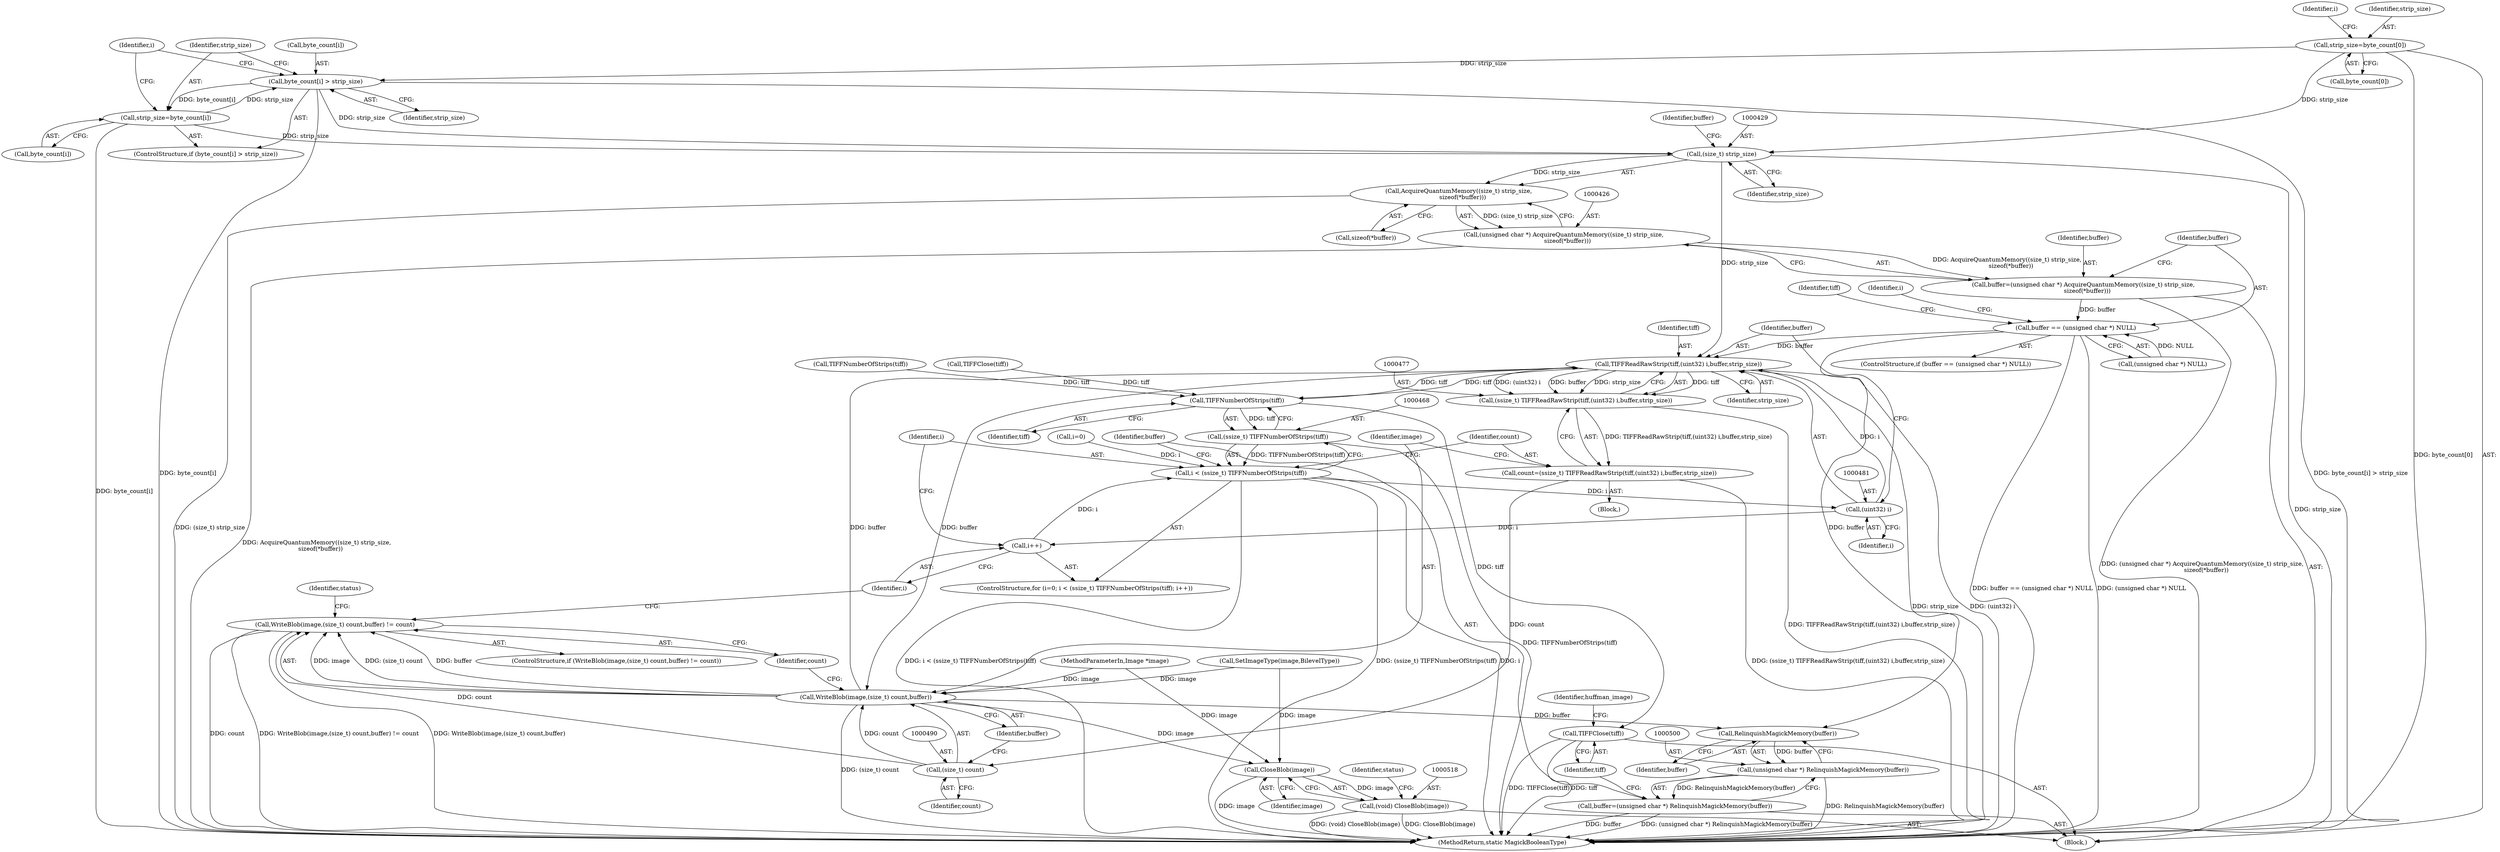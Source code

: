 digraph "0_ImageMagick_10b3823a7619ed22d42764733eb052c4159bc8c1_3@array" {
"1000413" [label="(Call,byte_count[i] > strip_size)"];
"1000395" [label="(Call,strip_size=byte_count[0])"];
"1000418" [label="(Call,strip_size=byte_count[i])"];
"1000413" [label="(Call,byte_count[i] > strip_size)"];
"1000428" [label="(Call,(size_t) strip_size)"];
"1000427" [label="(Call,AcquireQuantumMemory((size_t) strip_size,\n    sizeof(*buffer)))"];
"1000425" [label="(Call,(unsigned char *) AcquireQuantumMemory((size_t) strip_size,\n    sizeof(*buffer)))"];
"1000423" [label="(Call,buffer=(unsigned char *) AcquireQuantumMemory((size_t) strip_size,\n    sizeof(*buffer)))"];
"1000435" [label="(Call,buffer == (unsigned char *) NULL)"];
"1000478" [label="(Call,TIFFReadRawStrip(tiff,(uint32) i,buffer,strip_size))"];
"1000469" [label="(Call,TIFFNumberOfStrips(tiff))"];
"1000467" [label="(Call,(ssize_t) TIFFNumberOfStrips(tiff))"];
"1000465" [label="(Call,i < (ssize_t) TIFFNumberOfStrips(tiff))"];
"1000480" [label="(Call,(uint32) i)"];
"1000471" [label="(Call,i++)"];
"1000503" [label="(Call,TIFFClose(tiff))"];
"1000476" [label="(Call,(ssize_t) TIFFReadRawStrip(tiff,(uint32) i,buffer,strip_size))"];
"1000474" [label="(Call,count=(ssize_t) TIFFReadRawStrip(tiff,(uint32) i,buffer,strip_size))"];
"1000489" [label="(Call,(size_t) count)"];
"1000487" [label="(Call,WriteBlob(image,(size_t) count,buffer))"];
"1000486" [label="(Call,WriteBlob(image,(size_t) count,buffer) != count)"];
"1000501" [label="(Call,RelinquishMagickMemory(buffer))"];
"1000499" [label="(Call,(unsigned char *) RelinquishMagickMemory(buffer))"];
"1000497" [label="(Call,buffer=(unsigned char *) RelinquishMagickMemory(buffer))"];
"1000519" [label="(Call,CloseBlob(image))"];
"1000517" [label="(Call,(void) CloseBlob(image))"];
"1000423" [label="(Call,buffer=(unsigned char *) AcquireQuantumMemory((size_t) strip_size,\n    sizeof(*buffer)))"];
"1000497" [label="(Call,buffer=(unsigned char *) RelinquishMagickMemory(buffer))"];
"1000486" [label="(Call,WriteBlob(image,(size_t) count,buffer) != count)"];
"1000430" [label="(Identifier,strip_size)"];
"1000470" [label="(Identifier,tiff)"];
"1000491" [label="(Identifier,count)"];
"1000501" [label="(Call,RelinquishMagickMemory(buffer))"];
"1000397" [label="(Call,byte_count[0])"];
"1000492" [label="(Identifier,buffer)"];
"1000274" [label="(Call,SetImageType(image,BilevelType))"];
"1000520" [label="(Identifier,image)"];
"1000461" [label="(ControlStructure,for (i=0; i < (ssize_t) TIFFNumberOfStrips(tiff); i++))"];
"1000478" [label="(Call,TIFFReadRawStrip(tiff,(uint32) i,buffer,strip_size))"];
"1000475" [label="(Identifier,count)"];
"1000433" [label="(Identifier,buffer)"];
"1000424" [label="(Identifier,buffer)"];
"1000413" [label="(Call,byte_count[i] > strip_size)"];
"1000484" [label="(Identifier,strip_size)"];
"1000482" [label="(Identifier,i)"];
"1000425" [label="(Call,(unsigned char *) AcquireQuantumMemory((size_t) strip_size,\n    sizeof(*buffer)))"];
"1000498" [label="(Identifier,buffer)"];
"1000395" [label="(Call,strip_size=byte_count[0])"];
"1000465" [label="(Call,i < (ssize_t) TIFFNumberOfStrips(tiff))"];
"1000493" [label="(Identifier,count)"];
"1000499" [label="(Call,(unsigned char *) RelinquishMagickMemory(buffer))"];
"1000435" [label="(Call,buffer == (unsigned char *) NULL)"];
"1000506" [label="(Identifier,huffman_image)"];
"1000402" [label="(Identifier,i)"];
"1000517" [label="(Call,(void) CloseBlob(image))"];
"1000437" [label="(Call,(unsigned char *) NULL)"];
"1000480" [label="(Call,(uint32) i)"];
"1000473" [label="(Block,)"];
"1000418" [label="(Call,strip_size=byte_count[i])"];
"1000489" [label="(Call,(size_t) count)"];
"1000472" [label="(Identifier,i)"];
"1000502" [label="(Identifier,buffer)"];
"1000396" [label="(Identifier,strip_size)"];
"1000412" [label="(ControlStructure,if (byte_count[i] > strip_size))"];
"1000471" [label="(Call,i++)"];
"1000417" [label="(Identifier,strip_size)"];
"1000504" [label="(Identifier,tiff)"];
"1000419" [label="(Identifier,strip_size)"];
"1000523" [label="(MethodReturn,static MagickBooleanType)"];
"1000427" [label="(Call,AcquireQuantumMemory((size_t) strip_size,\n    sizeof(*buffer)))"];
"1000503" [label="(Call,TIFFClose(tiff))"];
"1000466" [label="(Identifier,i)"];
"1000411" [label="(Identifier,i)"];
"1000469" [label="(Call,TIFFNumberOfStrips(tiff))"];
"1000519" [label="(Call,CloseBlob(image))"];
"1000522" [label="(Identifier,status)"];
"1000462" [label="(Call,i=0)"];
"1000467" [label="(Call,(ssize_t) TIFFNumberOfStrips(tiff))"];
"1000428" [label="(Call,(size_t) strip_size)"];
"1000487" [label="(Call,WriteBlob(image,(size_t) count,buffer))"];
"1000485" [label="(ControlStructure,if (WriteBlob(image,(size_t) count,buffer) != count))"];
"1000463" [label="(Identifier,i)"];
"1000408" [label="(Call,TIFFNumberOfStrips(tiff))"];
"1000442" [label="(Identifier,tiff)"];
"1000431" [label="(Call,sizeof(*buffer))"];
"1000488" [label="(Identifier,image)"];
"1000414" [label="(Call,byte_count[i])"];
"1000105" [label="(MethodParameterIn,Image *image)"];
"1000479" [label="(Identifier,tiff)"];
"1000436" [label="(Identifier,buffer)"];
"1000495" [label="(Identifier,status)"];
"1000106" [label="(Block,)"];
"1000434" [label="(ControlStructure,if (buffer == (unsigned char *) NULL))"];
"1000483" [label="(Identifier,buffer)"];
"1000420" [label="(Call,byte_count[i])"];
"1000441" [label="(Call,TIFFClose(tiff))"];
"1000474" [label="(Call,count=(ssize_t) TIFFReadRawStrip(tiff,(uint32) i,buffer,strip_size))"];
"1000476" [label="(Call,(ssize_t) TIFFReadRawStrip(tiff,(uint32) i,buffer,strip_size))"];
"1000413" -> "1000412"  [label="AST: "];
"1000413" -> "1000417"  [label="CFG: "];
"1000414" -> "1000413"  [label="AST: "];
"1000417" -> "1000413"  [label="AST: "];
"1000419" -> "1000413"  [label="CFG: "];
"1000411" -> "1000413"  [label="CFG: "];
"1000413" -> "1000523"  [label="DDG: byte_count[i]"];
"1000413" -> "1000523"  [label="DDG: byte_count[i] > strip_size"];
"1000395" -> "1000413"  [label="DDG: strip_size"];
"1000418" -> "1000413"  [label="DDG: strip_size"];
"1000413" -> "1000418"  [label="DDG: byte_count[i]"];
"1000413" -> "1000428"  [label="DDG: strip_size"];
"1000395" -> "1000106"  [label="AST: "];
"1000395" -> "1000397"  [label="CFG: "];
"1000396" -> "1000395"  [label="AST: "];
"1000397" -> "1000395"  [label="AST: "];
"1000402" -> "1000395"  [label="CFG: "];
"1000395" -> "1000523"  [label="DDG: byte_count[0]"];
"1000395" -> "1000428"  [label="DDG: strip_size"];
"1000418" -> "1000412"  [label="AST: "];
"1000418" -> "1000420"  [label="CFG: "];
"1000419" -> "1000418"  [label="AST: "];
"1000420" -> "1000418"  [label="AST: "];
"1000411" -> "1000418"  [label="CFG: "];
"1000418" -> "1000523"  [label="DDG: byte_count[i]"];
"1000418" -> "1000428"  [label="DDG: strip_size"];
"1000428" -> "1000427"  [label="AST: "];
"1000428" -> "1000430"  [label="CFG: "];
"1000429" -> "1000428"  [label="AST: "];
"1000430" -> "1000428"  [label="AST: "];
"1000433" -> "1000428"  [label="CFG: "];
"1000428" -> "1000523"  [label="DDG: strip_size"];
"1000428" -> "1000427"  [label="DDG: strip_size"];
"1000428" -> "1000478"  [label="DDG: strip_size"];
"1000427" -> "1000425"  [label="AST: "];
"1000427" -> "1000431"  [label="CFG: "];
"1000431" -> "1000427"  [label="AST: "];
"1000425" -> "1000427"  [label="CFG: "];
"1000427" -> "1000523"  [label="DDG: (size_t) strip_size"];
"1000427" -> "1000425"  [label="DDG: (size_t) strip_size"];
"1000425" -> "1000423"  [label="AST: "];
"1000426" -> "1000425"  [label="AST: "];
"1000423" -> "1000425"  [label="CFG: "];
"1000425" -> "1000523"  [label="DDG: AcquireQuantumMemory((size_t) strip_size,\n    sizeof(*buffer))"];
"1000425" -> "1000423"  [label="DDG: AcquireQuantumMemory((size_t) strip_size,\n    sizeof(*buffer))"];
"1000423" -> "1000106"  [label="AST: "];
"1000424" -> "1000423"  [label="AST: "];
"1000436" -> "1000423"  [label="CFG: "];
"1000423" -> "1000523"  [label="DDG: (unsigned char *) AcquireQuantumMemory((size_t) strip_size,\n    sizeof(*buffer))"];
"1000423" -> "1000435"  [label="DDG: buffer"];
"1000435" -> "1000434"  [label="AST: "];
"1000435" -> "1000437"  [label="CFG: "];
"1000436" -> "1000435"  [label="AST: "];
"1000437" -> "1000435"  [label="AST: "];
"1000442" -> "1000435"  [label="CFG: "];
"1000463" -> "1000435"  [label="CFG: "];
"1000435" -> "1000523"  [label="DDG: (unsigned char *) NULL"];
"1000435" -> "1000523"  [label="DDG: buffer == (unsigned char *) NULL"];
"1000437" -> "1000435"  [label="DDG: NULL"];
"1000435" -> "1000478"  [label="DDG: buffer"];
"1000435" -> "1000501"  [label="DDG: buffer"];
"1000478" -> "1000476"  [label="AST: "];
"1000478" -> "1000484"  [label="CFG: "];
"1000479" -> "1000478"  [label="AST: "];
"1000480" -> "1000478"  [label="AST: "];
"1000483" -> "1000478"  [label="AST: "];
"1000484" -> "1000478"  [label="AST: "];
"1000476" -> "1000478"  [label="CFG: "];
"1000478" -> "1000523"  [label="DDG: (uint32) i"];
"1000478" -> "1000523"  [label="DDG: strip_size"];
"1000478" -> "1000469"  [label="DDG: tiff"];
"1000478" -> "1000476"  [label="DDG: tiff"];
"1000478" -> "1000476"  [label="DDG: (uint32) i"];
"1000478" -> "1000476"  [label="DDG: buffer"];
"1000478" -> "1000476"  [label="DDG: strip_size"];
"1000469" -> "1000478"  [label="DDG: tiff"];
"1000480" -> "1000478"  [label="DDG: i"];
"1000487" -> "1000478"  [label="DDG: buffer"];
"1000478" -> "1000487"  [label="DDG: buffer"];
"1000469" -> "1000467"  [label="AST: "];
"1000469" -> "1000470"  [label="CFG: "];
"1000470" -> "1000469"  [label="AST: "];
"1000467" -> "1000469"  [label="CFG: "];
"1000469" -> "1000467"  [label="DDG: tiff"];
"1000441" -> "1000469"  [label="DDG: tiff"];
"1000408" -> "1000469"  [label="DDG: tiff"];
"1000469" -> "1000503"  [label="DDG: tiff"];
"1000467" -> "1000465"  [label="AST: "];
"1000468" -> "1000467"  [label="AST: "];
"1000465" -> "1000467"  [label="CFG: "];
"1000467" -> "1000523"  [label="DDG: TIFFNumberOfStrips(tiff)"];
"1000467" -> "1000465"  [label="DDG: TIFFNumberOfStrips(tiff)"];
"1000465" -> "1000461"  [label="AST: "];
"1000466" -> "1000465"  [label="AST: "];
"1000475" -> "1000465"  [label="CFG: "];
"1000498" -> "1000465"  [label="CFG: "];
"1000465" -> "1000523"  [label="DDG: i < (ssize_t) TIFFNumberOfStrips(tiff)"];
"1000465" -> "1000523"  [label="DDG: (ssize_t) TIFFNumberOfStrips(tiff)"];
"1000465" -> "1000523"  [label="DDG: i"];
"1000471" -> "1000465"  [label="DDG: i"];
"1000462" -> "1000465"  [label="DDG: i"];
"1000465" -> "1000480"  [label="DDG: i"];
"1000480" -> "1000482"  [label="CFG: "];
"1000481" -> "1000480"  [label="AST: "];
"1000482" -> "1000480"  [label="AST: "];
"1000483" -> "1000480"  [label="CFG: "];
"1000480" -> "1000471"  [label="DDG: i"];
"1000471" -> "1000461"  [label="AST: "];
"1000471" -> "1000472"  [label="CFG: "];
"1000472" -> "1000471"  [label="AST: "];
"1000466" -> "1000471"  [label="CFG: "];
"1000503" -> "1000106"  [label="AST: "];
"1000503" -> "1000504"  [label="CFG: "];
"1000504" -> "1000503"  [label="AST: "];
"1000506" -> "1000503"  [label="CFG: "];
"1000503" -> "1000523"  [label="DDG: TIFFClose(tiff)"];
"1000503" -> "1000523"  [label="DDG: tiff"];
"1000476" -> "1000474"  [label="AST: "];
"1000477" -> "1000476"  [label="AST: "];
"1000474" -> "1000476"  [label="CFG: "];
"1000476" -> "1000523"  [label="DDG: TIFFReadRawStrip(tiff,(uint32) i,buffer,strip_size)"];
"1000476" -> "1000474"  [label="DDG: TIFFReadRawStrip(tiff,(uint32) i,buffer,strip_size)"];
"1000474" -> "1000473"  [label="AST: "];
"1000475" -> "1000474"  [label="AST: "];
"1000488" -> "1000474"  [label="CFG: "];
"1000474" -> "1000523"  [label="DDG: (ssize_t) TIFFReadRawStrip(tiff,(uint32) i,buffer,strip_size)"];
"1000474" -> "1000489"  [label="DDG: count"];
"1000489" -> "1000487"  [label="AST: "];
"1000489" -> "1000491"  [label="CFG: "];
"1000490" -> "1000489"  [label="AST: "];
"1000491" -> "1000489"  [label="AST: "];
"1000492" -> "1000489"  [label="CFG: "];
"1000489" -> "1000487"  [label="DDG: count"];
"1000489" -> "1000486"  [label="DDG: count"];
"1000487" -> "1000486"  [label="AST: "];
"1000487" -> "1000492"  [label="CFG: "];
"1000488" -> "1000487"  [label="AST: "];
"1000492" -> "1000487"  [label="AST: "];
"1000493" -> "1000487"  [label="CFG: "];
"1000487" -> "1000523"  [label="DDG: (size_t) count"];
"1000487" -> "1000486"  [label="DDG: image"];
"1000487" -> "1000486"  [label="DDG: (size_t) count"];
"1000487" -> "1000486"  [label="DDG: buffer"];
"1000274" -> "1000487"  [label="DDG: image"];
"1000105" -> "1000487"  [label="DDG: image"];
"1000487" -> "1000501"  [label="DDG: buffer"];
"1000487" -> "1000519"  [label="DDG: image"];
"1000486" -> "1000485"  [label="AST: "];
"1000486" -> "1000493"  [label="CFG: "];
"1000493" -> "1000486"  [label="AST: "];
"1000495" -> "1000486"  [label="CFG: "];
"1000472" -> "1000486"  [label="CFG: "];
"1000486" -> "1000523"  [label="DDG: WriteBlob(image,(size_t) count,buffer) != count"];
"1000486" -> "1000523"  [label="DDG: count"];
"1000486" -> "1000523"  [label="DDG: WriteBlob(image,(size_t) count,buffer)"];
"1000501" -> "1000499"  [label="AST: "];
"1000501" -> "1000502"  [label="CFG: "];
"1000502" -> "1000501"  [label="AST: "];
"1000499" -> "1000501"  [label="CFG: "];
"1000501" -> "1000499"  [label="DDG: buffer"];
"1000499" -> "1000497"  [label="AST: "];
"1000500" -> "1000499"  [label="AST: "];
"1000497" -> "1000499"  [label="CFG: "];
"1000499" -> "1000523"  [label="DDG: RelinquishMagickMemory(buffer)"];
"1000499" -> "1000497"  [label="DDG: RelinquishMagickMemory(buffer)"];
"1000497" -> "1000106"  [label="AST: "];
"1000498" -> "1000497"  [label="AST: "];
"1000504" -> "1000497"  [label="CFG: "];
"1000497" -> "1000523"  [label="DDG: buffer"];
"1000497" -> "1000523"  [label="DDG: (unsigned char *) RelinquishMagickMemory(buffer)"];
"1000519" -> "1000517"  [label="AST: "];
"1000519" -> "1000520"  [label="CFG: "];
"1000520" -> "1000519"  [label="AST: "];
"1000517" -> "1000519"  [label="CFG: "];
"1000519" -> "1000523"  [label="DDG: image"];
"1000519" -> "1000517"  [label="DDG: image"];
"1000274" -> "1000519"  [label="DDG: image"];
"1000105" -> "1000519"  [label="DDG: image"];
"1000517" -> "1000106"  [label="AST: "];
"1000518" -> "1000517"  [label="AST: "];
"1000522" -> "1000517"  [label="CFG: "];
"1000517" -> "1000523"  [label="DDG: CloseBlob(image)"];
"1000517" -> "1000523"  [label="DDG: (void) CloseBlob(image)"];
}
